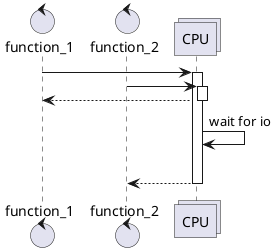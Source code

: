 @startuml
control function_1
control function_2
collections CPU

function_1 -> CPU
activate CPU
function_2 -> CPU
activate CPU
CPU --> function_1
deactivate CPU
CPU -> CPU: wait for io
|||
CPU --> function_2
deactivate CPU
@enduml